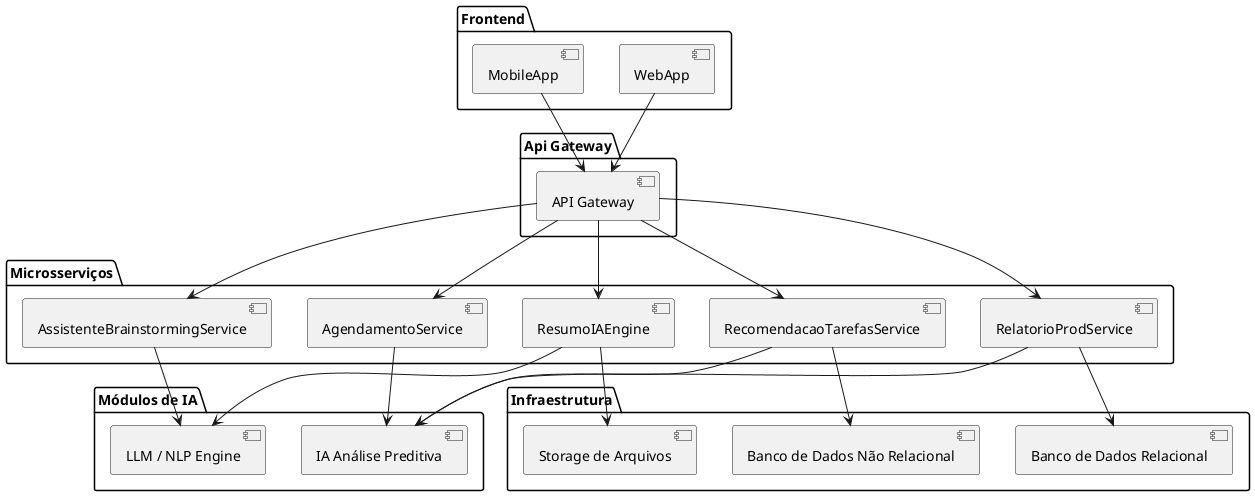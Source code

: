 @startuml
package "Frontend" {
  [WebApp] 
  [MobileApp]
}

package "Api Gateway" {
  [API Gateway]
}

package "Microsserviços" {
  [RelatorioProdService]
  [AgendamentoService]
  [ResumoIAEngine]
  [RecomendacaoTarefasService]
  [AssistenteBrainstormingService]
}

package "Módulos de IA" {
  [LLM / NLP Engine]
  [IA Análise Preditiva]
}

package "Infraestrutura" {
  [Banco de Dados Relacional]
  [Banco de Dados Não Relacional]
  [Storage de Arquivos]
}

WebApp --> [API Gateway]
MobileApp --> [API Gateway]

[API Gateway] --> [RelatorioProdService]
[API Gateway] --> [AgendamentoService]
[API Gateway] --> [ResumoIAEngine]
[API Gateway] --> [RecomendacaoTarefasService]
[API Gateway] --> [AssistenteBrainstormingService]

[RelatorioProdService] --> [IA Análise Preditiva]
[AgendamentoService] --> [IA Análise Preditiva]
[ResumoIAEngine] --> [LLM / NLP Engine]
[RecomendacaoTarefasService] --> [IA Análise Preditiva]
[AssistenteBrainstormingService] --> [LLM / NLP Engine]

[RelatorioProdService] --> [Banco de Dados Relacional]
[ResumoIAEngine] --> [Storage de Arquivos]
[RecomendacaoTarefasService] --> [Banco de Dados Não Relacional]
@enduml
